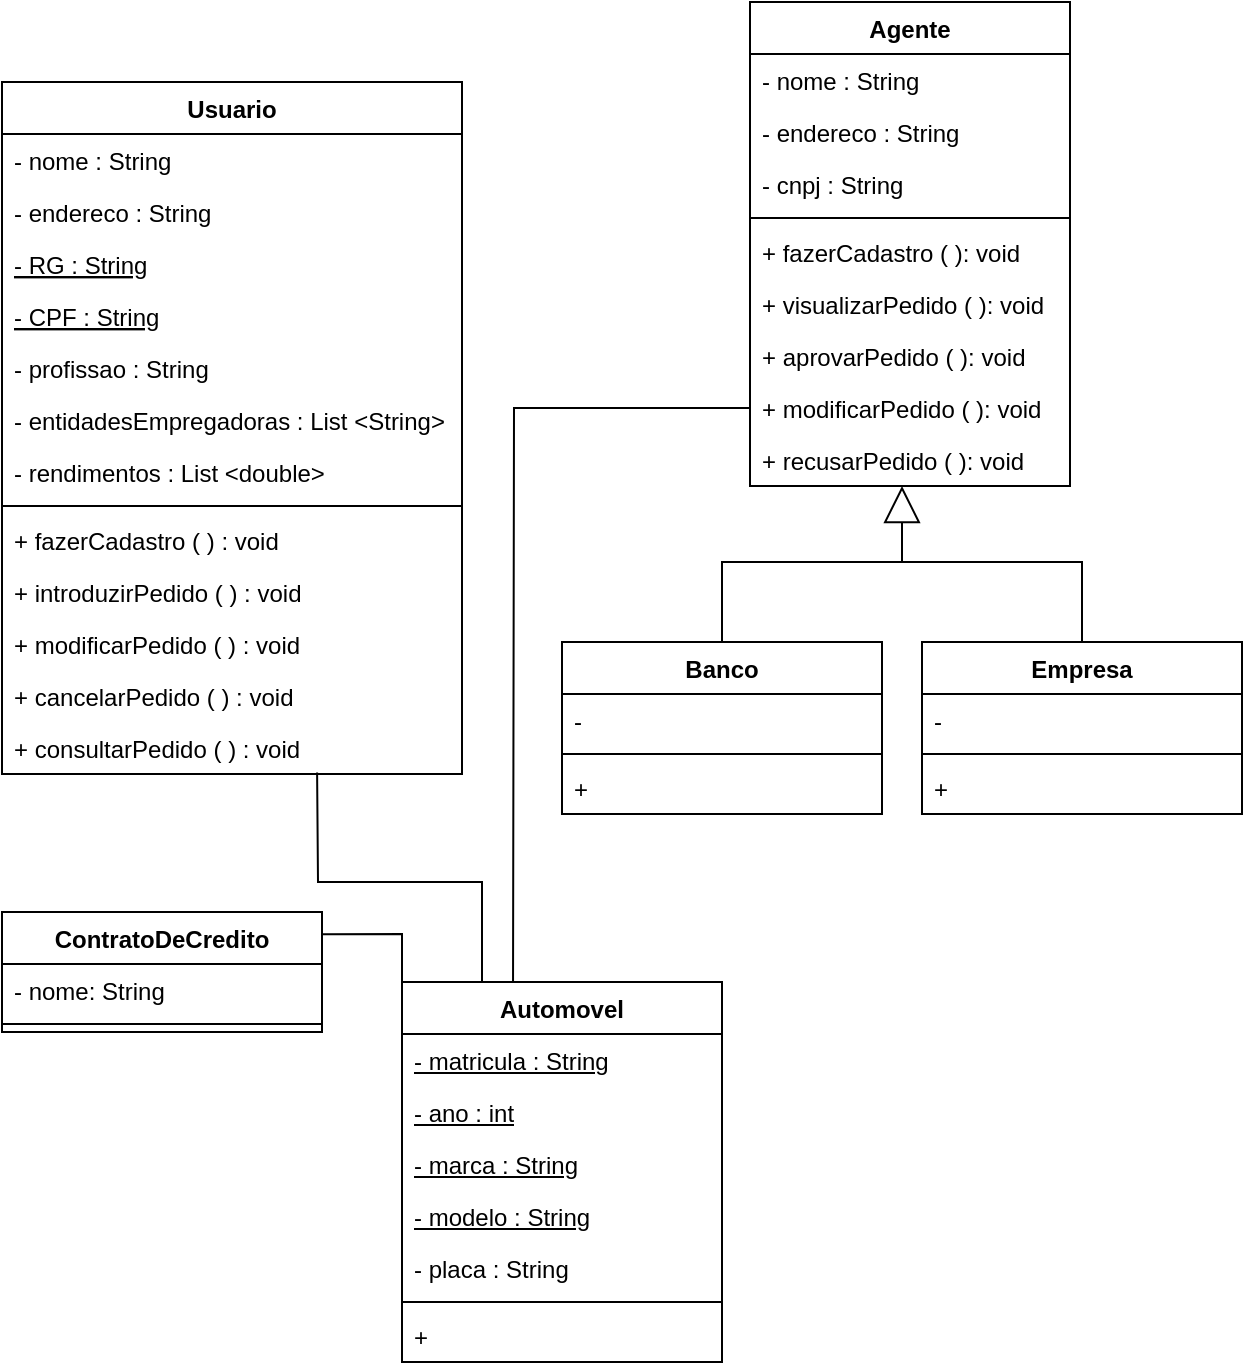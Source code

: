 <mxfile version="21.6.8" type="device">
  <diagram id="C5RBs43oDa-KdzZeNtuy" name="Page-1">
    <mxGraphModel dx="760" dy="467" grid="1" gridSize="10" guides="1" tooltips="1" connect="1" arrows="1" fold="1" page="1" pageScale="1" pageWidth="827" pageHeight="1169" math="0" shadow="0">
      <root>
        <mxCell id="WIyWlLk6GJQsqaUBKTNV-0" />
        <mxCell id="WIyWlLk6GJQsqaUBKTNV-1" parent="WIyWlLk6GJQsqaUBKTNV-0" />
        <mxCell id="zkfFHV4jXpPFQw0GAbJ--0" value="Usuario" style="swimlane;fontStyle=1;align=center;verticalAlign=top;childLayout=stackLayout;horizontal=1;startSize=26;horizontalStack=0;resizeParent=1;resizeLast=0;collapsible=1;marginBottom=0;rounded=0;shadow=0;strokeWidth=1;" parent="WIyWlLk6GJQsqaUBKTNV-1" vertex="1">
          <mxGeometry x="40" y="110" width="230" height="346" as="geometry">
            <mxRectangle x="230" y="140" width="160" height="26" as="alternateBounds" />
          </mxGeometry>
        </mxCell>
        <mxCell id="zkfFHV4jXpPFQw0GAbJ--1" value="- nome : String" style="text;align=left;verticalAlign=top;spacingLeft=4;spacingRight=4;overflow=hidden;rotatable=0;points=[[0,0.5],[1,0.5]];portConstraint=eastwest;" parent="zkfFHV4jXpPFQw0GAbJ--0" vertex="1">
          <mxGeometry y="26" width="230" height="26" as="geometry" />
        </mxCell>
        <mxCell id="zkfFHV4jXpPFQw0GAbJ--2" value="- endereco : String" style="text;align=left;verticalAlign=top;spacingLeft=4;spacingRight=4;overflow=hidden;rotatable=0;points=[[0,0.5],[1,0.5]];portConstraint=eastwest;rounded=0;shadow=0;html=0;" parent="zkfFHV4jXpPFQw0GAbJ--0" vertex="1">
          <mxGeometry y="52" width="230" height="26" as="geometry" />
        </mxCell>
        <mxCell id="zkfFHV4jXpPFQw0GAbJ--3" value="- RG : String" style="text;align=left;verticalAlign=top;spacingLeft=4;spacingRight=4;overflow=hidden;rotatable=0;points=[[0,0.5],[1,0.5]];portConstraint=eastwest;rounded=0;shadow=0;html=0;fontStyle=4" parent="zkfFHV4jXpPFQw0GAbJ--0" vertex="1">
          <mxGeometry y="78" width="230" height="26" as="geometry" />
        </mxCell>
        <mxCell id="zA0YegsZ-JS225bUJ9ZA-1" value="- CPF : String" style="text;align=left;verticalAlign=top;spacingLeft=4;spacingRight=4;overflow=hidden;rotatable=0;points=[[0,0.5],[1,0.5]];portConstraint=eastwest;fontStyle=4" parent="zkfFHV4jXpPFQw0GAbJ--0" vertex="1">
          <mxGeometry y="104" width="230" height="26" as="geometry" />
        </mxCell>
        <mxCell id="zA0YegsZ-JS225bUJ9ZA-14" value="- profissao : String" style="text;align=left;verticalAlign=top;spacingLeft=4;spacingRight=4;overflow=hidden;rotatable=0;points=[[0,0.5],[1,0.5]];portConstraint=eastwest;" parent="zkfFHV4jXpPFQw0GAbJ--0" vertex="1">
          <mxGeometry y="130" width="230" height="26" as="geometry" />
        </mxCell>
        <mxCell id="zA0YegsZ-JS225bUJ9ZA-2" value="- entidadesEmpregadoras : List &lt;String&gt;" style="text;align=left;verticalAlign=top;spacingLeft=4;spacingRight=4;overflow=hidden;rotatable=0;points=[[0,0.5],[1,0.5]];portConstraint=eastwest;" parent="zkfFHV4jXpPFQw0GAbJ--0" vertex="1">
          <mxGeometry y="156" width="230" height="26" as="geometry" />
        </mxCell>
        <mxCell id="zA0YegsZ-JS225bUJ9ZA-15" value="- rendimentos : List &lt;double&gt;" style="text;align=left;verticalAlign=top;spacingLeft=4;spacingRight=4;overflow=hidden;rotatable=0;points=[[0,0.5],[1,0.5]];portConstraint=eastwest;" parent="zkfFHV4jXpPFQw0GAbJ--0" vertex="1">
          <mxGeometry y="182" width="230" height="26" as="geometry" />
        </mxCell>
        <mxCell id="zkfFHV4jXpPFQw0GAbJ--4" value="" style="line;html=1;strokeWidth=1;align=left;verticalAlign=middle;spacingTop=-1;spacingLeft=3;spacingRight=3;rotatable=0;labelPosition=right;points=[];portConstraint=eastwest;" parent="zkfFHV4jXpPFQw0GAbJ--0" vertex="1">
          <mxGeometry y="208" width="230" height="8" as="geometry" />
        </mxCell>
        <mxCell id="zkfFHV4jXpPFQw0GAbJ--5" value="+ fazerCadastro ( ) : void " style="text;align=left;verticalAlign=top;spacingLeft=4;spacingRight=4;overflow=hidden;rotatable=0;points=[[0,0.5],[1,0.5]];portConstraint=eastwest;" parent="zkfFHV4jXpPFQw0GAbJ--0" vertex="1">
          <mxGeometry y="216" width="230" height="26" as="geometry" />
        </mxCell>
        <mxCell id="zA0YegsZ-JS225bUJ9ZA-3" value="+ introduzirPedido ( ) : void " style="text;align=left;verticalAlign=top;spacingLeft=4;spacingRight=4;overflow=hidden;rotatable=0;points=[[0,0.5],[1,0.5]];portConstraint=eastwest;" parent="zkfFHV4jXpPFQw0GAbJ--0" vertex="1">
          <mxGeometry y="242" width="230" height="26" as="geometry" />
        </mxCell>
        <mxCell id="zA0YegsZ-JS225bUJ9ZA-4" value="+ modificarPedido ( ) : void " style="text;align=left;verticalAlign=top;spacingLeft=4;spacingRight=4;overflow=hidden;rotatable=0;points=[[0,0.5],[1,0.5]];portConstraint=eastwest;" parent="zkfFHV4jXpPFQw0GAbJ--0" vertex="1">
          <mxGeometry y="268" width="230" height="26" as="geometry" />
        </mxCell>
        <mxCell id="zA0YegsZ-JS225bUJ9ZA-5" value="+ cancelarPedido ( ) : void " style="text;align=left;verticalAlign=top;spacingLeft=4;spacingRight=4;overflow=hidden;rotatable=0;points=[[0,0.5],[1,0.5]];portConstraint=eastwest;" parent="zkfFHV4jXpPFQw0GAbJ--0" vertex="1">
          <mxGeometry y="294" width="230" height="26" as="geometry" />
        </mxCell>
        <mxCell id="zA0YegsZ-JS225bUJ9ZA-6" value="+ consultarPedido ( ) : void " style="text;align=left;verticalAlign=top;spacingLeft=4;spacingRight=4;overflow=hidden;rotatable=0;points=[[0,0.5],[1,0.5]];portConstraint=eastwest;" parent="zkfFHV4jXpPFQw0GAbJ--0" vertex="1">
          <mxGeometry y="320" width="230" height="26" as="geometry" />
        </mxCell>
        <mxCell id="zA0YegsZ-JS225bUJ9ZA-7" value="Agente" style="swimlane;fontStyle=1;align=center;verticalAlign=top;childLayout=stackLayout;horizontal=1;startSize=26;horizontalStack=0;resizeParent=1;resizeParentMax=0;resizeLast=0;collapsible=1;marginBottom=0;whiteSpace=wrap;html=1;" parent="WIyWlLk6GJQsqaUBKTNV-1" vertex="1">
          <mxGeometry x="414" y="70" width="160" height="242" as="geometry" />
        </mxCell>
        <mxCell id="zA0YegsZ-JS225bUJ9ZA-8" value="- nome : String" style="text;strokeColor=none;fillColor=none;align=left;verticalAlign=top;spacingLeft=4;spacingRight=4;overflow=hidden;rotatable=0;points=[[0,0.5],[1,0.5]];portConstraint=eastwest;whiteSpace=wrap;html=1;" parent="zA0YegsZ-JS225bUJ9ZA-7" vertex="1">
          <mxGeometry y="26" width="160" height="26" as="geometry" />
        </mxCell>
        <mxCell id="zA0YegsZ-JS225bUJ9ZA-29" value="- endereco : String" style="text;strokeColor=none;fillColor=none;align=left;verticalAlign=top;spacingLeft=4;spacingRight=4;overflow=hidden;rotatable=0;points=[[0,0.5],[1,0.5]];portConstraint=eastwest;whiteSpace=wrap;html=1;" parent="zA0YegsZ-JS225bUJ9ZA-7" vertex="1">
          <mxGeometry y="52" width="160" height="26" as="geometry" />
        </mxCell>
        <mxCell id="zA0YegsZ-JS225bUJ9ZA-30" value="- cnpj : String" style="text;strokeColor=none;fillColor=none;align=left;verticalAlign=top;spacingLeft=4;spacingRight=4;overflow=hidden;rotatable=0;points=[[0,0.5],[1,0.5]];portConstraint=eastwest;whiteSpace=wrap;html=1;" parent="zA0YegsZ-JS225bUJ9ZA-7" vertex="1">
          <mxGeometry y="78" width="160" height="26" as="geometry" />
        </mxCell>
        <mxCell id="zA0YegsZ-JS225bUJ9ZA-9" value="" style="line;strokeWidth=1;fillColor=none;align=left;verticalAlign=middle;spacingTop=-1;spacingLeft=3;spacingRight=3;rotatable=0;labelPosition=right;points=[];portConstraint=eastwest;strokeColor=inherit;" parent="zA0YegsZ-JS225bUJ9ZA-7" vertex="1">
          <mxGeometry y="104" width="160" height="8" as="geometry" />
        </mxCell>
        <mxCell id="zA0YegsZ-JS225bUJ9ZA-20" value="+ fazerCadastro ( ): void" style="text;strokeColor=none;fillColor=none;align=left;verticalAlign=top;spacingLeft=4;spacingRight=4;overflow=hidden;rotatable=0;points=[[0,0.5],[1,0.5]];portConstraint=eastwest;whiteSpace=wrap;html=1;" parent="zA0YegsZ-JS225bUJ9ZA-7" vertex="1">
          <mxGeometry y="112" width="160" height="26" as="geometry" />
        </mxCell>
        <mxCell id="zA0YegsZ-JS225bUJ9ZA-11" value="+ visualizarPedido ( ): void" style="text;strokeColor=none;fillColor=none;align=left;verticalAlign=top;spacingLeft=4;spacingRight=4;overflow=hidden;rotatable=0;points=[[0,0.5],[1,0.5]];portConstraint=eastwest;whiteSpace=wrap;html=1;" parent="zA0YegsZ-JS225bUJ9ZA-7" vertex="1">
          <mxGeometry y="138" width="160" height="26" as="geometry" />
        </mxCell>
        <mxCell id="zA0YegsZ-JS225bUJ9ZA-12" value="+ aprovarPedido ( ): void" style="text;strokeColor=none;fillColor=none;align=left;verticalAlign=top;spacingLeft=4;spacingRight=4;overflow=hidden;rotatable=0;points=[[0,0.5],[1,0.5]];portConstraint=eastwest;whiteSpace=wrap;html=1;" parent="zA0YegsZ-JS225bUJ9ZA-7" vertex="1">
          <mxGeometry y="164" width="160" height="26" as="geometry" />
        </mxCell>
        <mxCell id="zA0YegsZ-JS225bUJ9ZA-10" value="+ modificarPedido ( ): void" style="text;strokeColor=none;fillColor=none;align=left;verticalAlign=top;spacingLeft=4;spacingRight=4;overflow=hidden;rotatable=0;points=[[0,0.5],[1,0.5]];portConstraint=eastwest;whiteSpace=wrap;html=1;" parent="zA0YegsZ-JS225bUJ9ZA-7" vertex="1">
          <mxGeometry y="190" width="160" height="26" as="geometry" />
        </mxCell>
        <mxCell id="zA0YegsZ-JS225bUJ9ZA-13" value="+ recusarPedido ( ): void" style="text;strokeColor=none;fillColor=none;align=left;verticalAlign=top;spacingLeft=4;spacingRight=4;overflow=hidden;rotatable=0;points=[[0,0.5],[1,0.5]];portConstraint=eastwest;whiteSpace=wrap;html=1;" parent="zA0YegsZ-JS225bUJ9ZA-7" vertex="1">
          <mxGeometry y="216" width="160" height="26" as="geometry" />
        </mxCell>
        <mxCell id="zA0YegsZ-JS225bUJ9ZA-16" value="Automovel" style="swimlane;fontStyle=1;align=center;verticalAlign=top;childLayout=stackLayout;horizontal=1;startSize=26;horizontalStack=0;resizeParent=1;resizeParentMax=0;resizeLast=0;collapsible=1;marginBottom=0;whiteSpace=wrap;html=1;" parent="WIyWlLk6GJQsqaUBKTNV-1" vertex="1">
          <mxGeometry x="240" y="560" width="160" height="190" as="geometry" />
        </mxCell>
        <mxCell id="zA0YegsZ-JS225bUJ9ZA-17" value="&lt;u&gt;- matricula : String&lt;/u&gt;" style="text;strokeColor=none;fillColor=none;align=left;verticalAlign=top;spacingLeft=4;spacingRight=4;overflow=hidden;rotatable=0;points=[[0,0.5],[1,0.5]];portConstraint=eastwest;whiteSpace=wrap;html=1;" parent="zA0YegsZ-JS225bUJ9ZA-16" vertex="1">
          <mxGeometry y="26" width="160" height="26" as="geometry" />
        </mxCell>
        <mxCell id="zA0YegsZ-JS225bUJ9ZA-21" value="&lt;u&gt;- ano : int&lt;/u&gt;" style="text;strokeColor=none;fillColor=none;align=left;verticalAlign=top;spacingLeft=4;spacingRight=4;overflow=hidden;rotatable=0;points=[[0,0.5],[1,0.5]];portConstraint=eastwest;whiteSpace=wrap;html=1;" parent="zA0YegsZ-JS225bUJ9ZA-16" vertex="1">
          <mxGeometry y="52" width="160" height="26" as="geometry" />
        </mxCell>
        <mxCell id="zA0YegsZ-JS225bUJ9ZA-22" value="&lt;u&gt;- marca : String&lt;/u&gt;" style="text;strokeColor=none;fillColor=none;align=left;verticalAlign=top;spacingLeft=4;spacingRight=4;overflow=hidden;rotatable=0;points=[[0,0.5],[1,0.5]];portConstraint=eastwest;whiteSpace=wrap;html=1;" parent="zA0YegsZ-JS225bUJ9ZA-16" vertex="1">
          <mxGeometry y="78" width="160" height="26" as="geometry" />
        </mxCell>
        <mxCell id="zA0YegsZ-JS225bUJ9ZA-23" value="&lt;u&gt;- modelo : String&lt;/u&gt;" style="text;strokeColor=none;fillColor=none;align=left;verticalAlign=top;spacingLeft=4;spacingRight=4;overflow=hidden;rotatable=0;points=[[0,0.5],[1,0.5]];portConstraint=eastwest;whiteSpace=wrap;html=1;" parent="zA0YegsZ-JS225bUJ9ZA-16" vertex="1">
          <mxGeometry y="104" width="160" height="26" as="geometry" />
        </mxCell>
        <mxCell id="zA0YegsZ-JS225bUJ9ZA-24" value="- placa : String" style="text;strokeColor=none;fillColor=none;align=left;verticalAlign=top;spacingLeft=4;spacingRight=4;overflow=hidden;rotatable=0;points=[[0,0.5],[1,0.5]];portConstraint=eastwest;whiteSpace=wrap;html=1;" parent="zA0YegsZ-JS225bUJ9ZA-16" vertex="1">
          <mxGeometry y="130" width="160" height="26" as="geometry" />
        </mxCell>
        <mxCell id="zA0YegsZ-JS225bUJ9ZA-18" value="" style="line;strokeWidth=1;fillColor=none;align=left;verticalAlign=middle;spacingTop=-1;spacingLeft=3;spacingRight=3;rotatable=0;labelPosition=right;points=[];portConstraint=eastwest;strokeColor=inherit;" parent="zA0YegsZ-JS225bUJ9ZA-16" vertex="1">
          <mxGeometry y="156" width="160" height="8" as="geometry" />
        </mxCell>
        <mxCell id="zA0YegsZ-JS225bUJ9ZA-19" value="+" style="text;strokeColor=none;fillColor=none;align=left;verticalAlign=top;spacingLeft=4;spacingRight=4;overflow=hidden;rotatable=0;points=[[0,0.5],[1,0.5]];portConstraint=eastwest;whiteSpace=wrap;html=1;" parent="zA0YegsZ-JS225bUJ9ZA-16" vertex="1">
          <mxGeometry y="164" width="160" height="26" as="geometry" />
        </mxCell>
        <mxCell id="zA0YegsZ-JS225bUJ9ZA-25" value="ContratoDeCredito" style="swimlane;fontStyle=1;align=center;verticalAlign=top;childLayout=stackLayout;horizontal=1;startSize=26;horizontalStack=0;resizeParent=1;resizeParentMax=0;resizeLast=0;collapsible=1;marginBottom=0;whiteSpace=wrap;html=1;" parent="WIyWlLk6GJQsqaUBKTNV-1" vertex="1">
          <mxGeometry x="40" y="525" width="160" height="60" as="geometry" />
        </mxCell>
        <mxCell id="zA0YegsZ-JS225bUJ9ZA-26" value="- nome: String" style="text;strokeColor=none;fillColor=none;align=left;verticalAlign=top;spacingLeft=4;spacingRight=4;overflow=hidden;rotatable=0;points=[[0,0.5],[1,0.5]];portConstraint=eastwest;whiteSpace=wrap;html=1;" parent="zA0YegsZ-JS225bUJ9ZA-25" vertex="1">
          <mxGeometry y="26" width="160" height="26" as="geometry" />
        </mxCell>
        <mxCell id="zA0YegsZ-JS225bUJ9ZA-27" value="" style="line;strokeWidth=1;fillColor=none;align=left;verticalAlign=middle;spacingTop=-1;spacingLeft=3;spacingRight=3;rotatable=0;labelPosition=right;points=[];portConstraint=eastwest;strokeColor=inherit;" parent="zA0YegsZ-JS225bUJ9ZA-25" vertex="1">
          <mxGeometry y="52" width="160" height="8" as="geometry" />
        </mxCell>
        <mxCell id="zA0YegsZ-JS225bUJ9ZA-35" value="Empresa" style="swimlane;fontStyle=1;align=center;verticalAlign=top;childLayout=stackLayout;horizontal=1;startSize=26;horizontalStack=0;resizeParent=1;resizeParentMax=0;resizeLast=0;collapsible=1;marginBottom=0;whiteSpace=wrap;html=1;" parent="WIyWlLk6GJQsqaUBKTNV-1" vertex="1">
          <mxGeometry x="500" y="390" width="160" height="86" as="geometry" />
        </mxCell>
        <mxCell id="zA0YegsZ-JS225bUJ9ZA-36" value="-" style="text;strokeColor=none;fillColor=none;align=left;verticalAlign=top;spacingLeft=4;spacingRight=4;overflow=hidden;rotatable=0;points=[[0,0.5],[1,0.5]];portConstraint=eastwest;whiteSpace=wrap;html=1;" parent="zA0YegsZ-JS225bUJ9ZA-35" vertex="1">
          <mxGeometry y="26" width="160" height="26" as="geometry" />
        </mxCell>
        <mxCell id="zA0YegsZ-JS225bUJ9ZA-37" value="" style="line;strokeWidth=1;fillColor=none;align=left;verticalAlign=middle;spacingTop=-1;spacingLeft=3;spacingRight=3;rotatable=0;labelPosition=right;points=[];portConstraint=eastwest;strokeColor=inherit;" parent="zA0YegsZ-JS225bUJ9ZA-35" vertex="1">
          <mxGeometry y="52" width="160" height="8" as="geometry" />
        </mxCell>
        <mxCell id="zA0YegsZ-JS225bUJ9ZA-38" value="+" style="text;strokeColor=none;fillColor=none;align=left;verticalAlign=top;spacingLeft=4;spacingRight=4;overflow=hidden;rotatable=0;points=[[0,0.5],[1,0.5]];portConstraint=eastwest;whiteSpace=wrap;html=1;" parent="zA0YegsZ-JS225bUJ9ZA-35" vertex="1">
          <mxGeometry y="60" width="160" height="26" as="geometry" />
        </mxCell>
        <mxCell id="zA0YegsZ-JS225bUJ9ZA-39" value="Banco" style="swimlane;fontStyle=1;align=center;verticalAlign=top;childLayout=stackLayout;horizontal=1;startSize=26;horizontalStack=0;resizeParent=1;resizeParentMax=0;resizeLast=0;collapsible=1;marginBottom=0;whiteSpace=wrap;html=1;" parent="WIyWlLk6GJQsqaUBKTNV-1" vertex="1">
          <mxGeometry x="320" y="390" width="160" height="86" as="geometry" />
        </mxCell>
        <mxCell id="zA0YegsZ-JS225bUJ9ZA-40" value="-" style="text;strokeColor=none;fillColor=none;align=left;verticalAlign=top;spacingLeft=4;spacingRight=4;overflow=hidden;rotatable=0;points=[[0,0.5],[1,0.5]];portConstraint=eastwest;whiteSpace=wrap;html=1;" parent="zA0YegsZ-JS225bUJ9ZA-39" vertex="1">
          <mxGeometry y="26" width="160" height="26" as="geometry" />
        </mxCell>
        <mxCell id="zA0YegsZ-JS225bUJ9ZA-41" value="" style="line;strokeWidth=1;fillColor=none;align=left;verticalAlign=middle;spacingTop=-1;spacingLeft=3;spacingRight=3;rotatable=0;labelPosition=right;points=[];portConstraint=eastwest;strokeColor=inherit;" parent="zA0YegsZ-JS225bUJ9ZA-39" vertex="1">
          <mxGeometry y="52" width="160" height="8" as="geometry" />
        </mxCell>
        <mxCell id="zA0YegsZ-JS225bUJ9ZA-42" value="+" style="text;strokeColor=none;fillColor=none;align=left;verticalAlign=top;spacingLeft=4;spacingRight=4;overflow=hidden;rotatable=0;points=[[0,0.5],[1,0.5]];portConstraint=eastwest;whiteSpace=wrap;html=1;" parent="zA0YegsZ-JS225bUJ9ZA-39" vertex="1">
          <mxGeometry y="60" width="160" height="26" as="geometry" />
        </mxCell>
        <mxCell id="bH1CoCUDtExWISTLYRvV-0" value="" style="endArrow=block;endSize=16;endFill=0;html=1;rounded=0;exitX=0.5;exitY=0;exitDx=0;exitDy=0;entryX=0.475;entryY=1;entryDx=0;entryDy=0;entryPerimeter=0;" edge="1" parent="WIyWlLk6GJQsqaUBKTNV-1" source="zA0YegsZ-JS225bUJ9ZA-39" target="zA0YegsZ-JS225bUJ9ZA-13">
          <mxGeometry width="160" relative="1" as="geometry">
            <mxPoint x="340" y="370" as="sourcePoint" />
            <mxPoint x="500" y="370" as="targetPoint" />
            <Array as="points">
              <mxPoint x="400" y="350" />
              <mxPoint x="490" y="350" />
            </Array>
          </mxGeometry>
        </mxCell>
        <mxCell id="bH1CoCUDtExWISTLYRvV-2" value="" style="endArrow=none;html=1;rounded=0;exitX=0.5;exitY=0;exitDx=0;exitDy=0;" edge="1" parent="WIyWlLk6GJQsqaUBKTNV-1" source="zA0YegsZ-JS225bUJ9ZA-35">
          <mxGeometry width="50" height="50" relative="1" as="geometry">
            <mxPoint x="390" y="390" as="sourcePoint" />
            <mxPoint x="490" y="350" as="targetPoint" />
            <Array as="points">
              <mxPoint x="580" y="350" />
            </Array>
          </mxGeometry>
        </mxCell>
        <mxCell id="bH1CoCUDtExWISTLYRvV-4" value="" style="endArrow=none;html=1;rounded=0;exitX=0.25;exitY=0;exitDx=0;exitDy=0;entryX=0.685;entryY=0.969;entryDx=0;entryDy=0;entryPerimeter=0;" edge="1" parent="WIyWlLk6GJQsqaUBKTNV-1" source="zA0YegsZ-JS225bUJ9ZA-16" target="zA0YegsZ-JS225bUJ9ZA-6">
          <mxGeometry width="50" height="50" relative="1" as="geometry">
            <mxPoint x="400" y="500" as="sourcePoint" />
            <mxPoint x="450" y="450" as="targetPoint" />
            <Array as="points">
              <mxPoint x="280" y="510" />
              <mxPoint x="198" y="510" />
            </Array>
          </mxGeometry>
        </mxCell>
        <mxCell id="bH1CoCUDtExWISTLYRvV-5" value="" style="endArrow=none;html=1;rounded=0;exitX=1.002;exitY=0.186;exitDx=0;exitDy=0;exitPerimeter=0;entryX=0;entryY=0;entryDx=0;entryDy=0;" edge="1" parent="WIyWlLk6GJQsqaUBKTNV-1" source="zA0YegsZ-JS225bUJ9ZA-25" target="zA0YegsZ-JS225bUJ9ZA-16">
          <mxGeometry width="50" height="50" relative="1" as="geometry">
            <mxPoint x="220" y="580" as="sourcePoint" />
            <mxPoint x="270" y="530" as="targetPoint" />
            <Array as="points">
              <mxPoint x="240" y="536" />
            </Array>
          </mxGeometry>
        </mxCell>
        <mxCell id="bH1CoCUDtExWISTLYRvV-6" value="" style="endArrow=none;html=1;rounded=0;exitX=0.347;exitY=0.002;exitDx=0;exitDy=0;exitPerimeter=0;entryX=0;entryY=0.5;entryDx=0;entryDy=0;" edge="1" parent="WIyWlLk6GJQsqaUBKTNV-1" source="zA0YegsZ-JS225bUJ9ZA-16" target="zA0YegsZ-JS225bUJ9ZA-10">
          <mxGeometry width="50" height="50" relative="1" as="geometry">
            <mxPoint x="370" y="450" as="sourcePoint" />
            <mxPoint x="420" y="400" as="targetPoint" />
            <Array as="points">
              <mxPoint x="296" y="273" />
            </Array>
          </mxGeometry>
        </mxCell>
      </root>
    </mxGraphModel>
  </diagram>
</mxfile>
